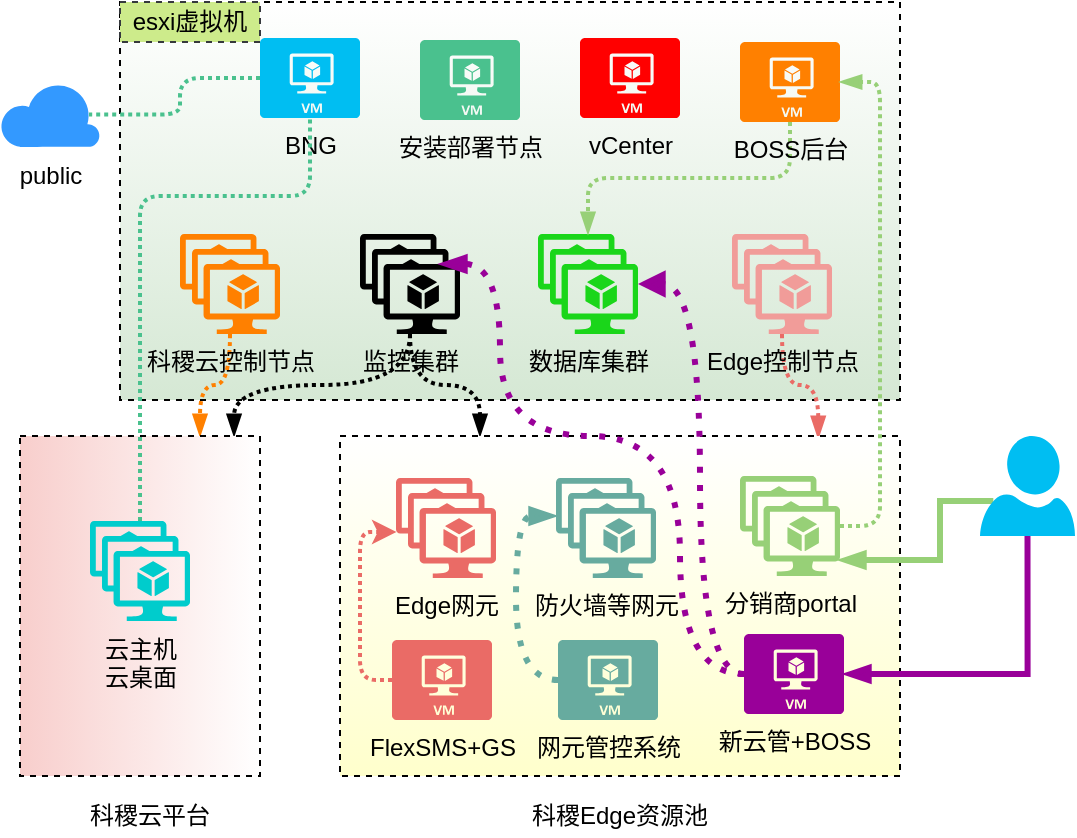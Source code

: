 <mxfile version="10.6.3" type="github"><diagram id="z_nlBFtRShbQoOx7OQ-i" name="ç¬¬ 1 é¡µ"><mxGraphModel dx="918" dy="615" grid="1" gridSize="10" guides="1" tooltips="1" connect="1" arrows="1" fold="1" page="1" pageScale="1" pageWidth="827" pageHeight="1169" math="0" shadow="0"><root><mxCell id="0"/><mxCell id="1" parent="0"/><mxCell id="91FPPpgovdsCpK5wSEzb-34" value="" style="rounded=0;whiteSpace=wrap;html=1;dashed=1;fillColor=#ffffff;gradientColor=#D5E8D4;" parent="1" vertex="1"><mxGeometry x="170" y="423" width="390" height="199" as="geometry"/></mxCell><mxCell id="91FPPpgovdsCpK5wSEzb-51" style="edgeStyle=orthogonalEdgeStyle;rounded=0;orthogonalLoop=1;jettySize=auto;html=1;exitX=0.5;exitY=1;exitDx=0;exitDy=0;exitPerimeter=0;entryX=0.75;entryY=0;entryDx=0;entryDy=0;dashed=1;dashPattern=1 1;endArrow=blockThin;endFill=1;strokeColor=#FF8000;strokeWidth=2;curved=1;" parent="1" source="91FPPpgovdsCpK5wSEzb-8" target="91FPPpgovdsCpK5wSEzb-39" edge="1"><mxGeometry relative="1" as="geometry"/></mxCell><mxCell id="91FPPpgovdsCpK5wSEzb-8" value="科稷云控制节点" style="shadow=0;dashed=0;html=1;strokeColor=none;labelPosition=center;verticalLabelPosition=bottom;verticalAlign=top;align=center;shape=mxgraph.mscae.cloud.vm_scale_set;fillColor=#FF8000;" parent="1" vertex="1"><mxGeometry x="200" y="539" width="50" height="50" as="geometry"/></mxCell><mxCell id="91FPPpgovdsCpK5wSEzb-53" style="edgeStyle=orthogonalEdgeStyle;rounded=0;orthogonalLoop=1;jettySize=auto;html=1;exitX=0.5;exitY=1;exitDx=0;exitDy=0;exitPerimeter=0;entryX=0.854;entryY=0.006;entryDx=0;entryDy=0;dashed=1;dashPattern=1 1;endArrow=blockThin;endFill=1;strokeColor=#EA6B66;strokeWidth=2;entryPerimeter=0;curved=1;" parent="1" source="91FPPpgovdsCpK5wSEzb-9" target="91FPPpgovdsCpK5wSEzb-41" edge="1"><mxGeometry relative="1" as="geometry"/></mxCell><mxCell id="91FPPpgovdsCpK5wSEzb-9" value="Edge控制节点" style="shadow=0;dashed=0;html=1;strokeColor=none;labelPosition=center;verticalLabelPosition=bottom;verticalAlign=top;align=center;shape=mxgraph.mscae.cloud.vm_scale_set;fillColor=#F19C99;" parent="1" vertex="1"><mxGeometry x="476" y="539" width="50" height="50" as="geometry"/></mxCell><mxCell id="91FPPpgovdsCpK5wSEzb-10" value="数据库集群" style="shadow=0;dashed=0;html=1;strokeColor=none;labelPosition=center;verticalLabelPosition=bottom;verticalAlign=top;align=center;shape=mxgraph.mscae.cloud.vm_scale_set;fillColor=#1AD61A;" parent="1" vertex="1"><mxGeometry x="379" y="539" width="50" height="50" as="geometry"/></mxCell><mxCell id="91FPPpgovdsCpK5wSEzb-50" style="edgeStyle=orthogonalEdgeStyle;rounded=1;orthogonalLoop=1;jettySize=auto;html=1;exitX=0;exitY=0.5;exitDx=0;exitDy=0;exitPerimeter=0;entryX=0.89;entryY=0.5;entryDx=0;entryDy=0;entryPerimeter=0;dashed=1;dashPattern=1 1;endArrow=none;endFill=0;strokeColor=#4AC18E;strokeWidth=2;" parent="1" source="91FPPpgovdsCpK5wSEzb-31" target="91FPPpgovdsCpK5wSEzb-47" edge="1"><mxGeometry relative="1" as="geometry"/></mxCell><mxCell id="91FPPpgovdsCpK5wSEzb-31" value="BNG" style="verticalLabelPosition=bottom;html=1;verticalAlign=top;align=center;strokeColor=none;fillColor=#00BEF2;shape=mxgraph.azure.virtual_machine;dashed=1;" parent="1" vertex="1"><mxGeometry x="240" y="441" width="50" height="40" as="geometry"/></mxCell><mxCell id="91FPPpgovdsCpK5wSEzb-32" value="安装部署节点" style="verticalLabelPosition=bottom;html=1;verticalAlign=top;align=center;strokeColor=none;fillColor=#4AC18E;shape=mxgraph.azure.virtual_machine;dashed=1;" parent="1" vertex="1"><mxGeometry x="320" y="442" width="50" height="40" as="geometry"/></mxCell><mxCell id="91FPPpgovdsCpK5wSEzb-52" style="edgeStyle=orthogonalEdgeStyle;rounded=1;orthogonalLoop=1;jettySize=auto;html=1;exitX=0.5;exitY=1;exitDx=0;exitDy=0;exitPerimeter=0;entryX=0.5;entryY=0;entryDx=0;entryDy=0;entryPerimeter=0;dashed=1;dashPattern=1 1;endArrow=blockThin;endFill=1;strokeColor=#97D077;strokeWidth=2;" parent="1" source="91FPPpgovdsCpK5wSEzb-33" target="91FPPpgovdsCpK5wSEzb-10" edge="1"><mxGeometry relative="1" as="geometry"/></mxCell><mxCell id="91FPPpgovdsCpK5wSEzb-33" value="BOSS后台" style="verticalLabelPosition=bottom;html=1;verticalAlign=top;align=center;strokeColor=none;fillColor=#FF8000;shape=mxgraph.azure.virtual_machine;dashed=1;" parent="1" vertex="1"><mxGeometry x="480" y="443" width="50" height="40" as="geometry"/></mxCell><mxCell id="91FPPpgovdsCpK5wSEzb-61" style="edgeStyle=orthogonalEdgeStyle;curved=1;rounded=0;orthogonalLoop=1;jettySize=auto;html=1;exitX=0.5;exitY=1;exitDx=0;exitDy=0;exitPerimeter=0;dashed=1;dashPattern=1 1;endArrow=blockThin;endFill=1;strokeColor=#000000;strokeWidth=2;entryX=0.25;entryY=0;entryDx=0;entryDy=0;" parent="1" source="91FPPpgovdsCpK5wSEzb-37" target="91FPPpgovdsCpK5wSEzb-41" edge="1"><mxGeometry relative="1" as="geometry"/></mxCell><mxCell id="91FPPpgovdsCpK5wSEzb-63" style="edgeStyle=orthogonalEdgeStyle;curved=1;rounded=0;orthogonalLoop=1;jettySize=auto;html=1;exitX=0.5;exitY=1;exitDx=0;exitDy=0;exitPerimeter=0;entryX=0.892;entryY=0;entryDx=0;entryDy=0;dashed=1;dashPattern=1 1;endArrow=blockThin;endFill=1;strokeColor=#000000;strokeWidth=2;entryPerimeter=0;" parent="1" source="91FPPpgovdsCpK5wSEzb-37" target="91FPPpgovdsCpK5wSEzb-39" edge="1"><mxGeometry relative="1" as="geometry"/></mxCell><mxCell id="91FPPpgovdsCpK5wSEzb-37" value="监控集群" style="shadow=0;dashed=0;html=1;strokeColor=none;labelPosition=center;verticalLabelPosition=bottom;verticalAlign=top;align=center;shape=mxgraph.mscae.cloud.vm_scale_set;fillColor=#000000;" parent="1" vertex="1"><mxGeometry x="290" y="539" width="50" height="50" as="geometry"/></mxCell><mxCell id="91FPPpgovdsCpK5wSEzb-38" value="esxi虚拟机" style="text;html=1;strokeColor=#36393d;fillColor=#cdeb8b;align=center;verticalAlign=middle;whiteSpace=wrap;rounded=0;dashed=1;" parent="1" vertex="1"><mxGeometry x="170" y="423" width="70" height="20" as="geometry"/></mxCell><mxCell id="91FPPpgovdsCpK5wSEzb-39" value="" style="rounded=0;whiteSpace=wrap;html=1;dashed=1;fillColor=#ffffff;gradientColor=#F8CECC;gradientDirection=west;" parent="1" vertex="1"><mxGeometry x="120" y="640" width="120" height="170" as="geometry"/></mxCell><mxCell id="91FPPpgovdsCpK5wSEzb-40" value="科稷云平台" style="text;html=1;strokeColor=none;fillColor=none;align=center;verticalAlign=middle;whiteSpace=wrap;rounded=0;dashed=1;" parent="1" vertex="1"><mxGeometry x="150" y="820" width="70" height="20" as="geometry"/></mxCell><mxCell id="91FPPpgovdsCpK5wSEzb-41" value="" style="rounded=0;whiteSpace=wrap;html=1;dashed=1;fillColor=#ffffff;gradientColor=#FFFFCC;" parent="1" vertex="1"><mxGeometry x="280" y="640" width="280" height="170" as="geometry"/></mxCell><mxCell id="91FPPpgovdsCpK5wSEzb-42" value="科稷Edge资源池" style="text;html=1;strokeColor=none;fillColor=none;align=center;verticalAlign=middle;whiteSpace=wrap;rounded=0;dashed=1;" parent="1" vertex="1"><mxGeometry x="360" y="820" width="120" height="20" as="geometry"/></mxCell><mxCell id="91FPPpgovdsCpK5wSEzb-49" style="edgeStyle=orthogonalEdgeStyle;orthogonalLoop=1;jettySize=auto;html=1;exitX=0.5;exitY=0;exitDx=0;exitDy=0;exitPerimeter=0;entryX=0.5;entryY=1;entryDx=0;entryDy=0;entryPerimeter=0;dashed=1;dashPattern=1 1;endArrow=none;endFill=0;strokeColor=#4AC18E;strokeWidth=2;rounded=1;" parent="1" source="91FPPpgovdsCpK5wSEzb-43" target="91FPPpgovdsCpK5wSEzb-31" edge="1"><mxGeometry relative="1" as="geometry"><Array as="points"><mxPoint x="180" y="520"/><mxPoint x="265" y="520"/></Array></mxGeometry></mxCell><mxCell id="91FPPpgovdsCpK5wSEzb-43" value="云主机&lt;br&gt;云桌面&lt;br&gt;" style="shadow=0;dashed=0;html=1;strokeColor=none;labelPosition=center;verticalLabelPosition=bottom;verticalAlign=top;align=center;shape=mxgraph.mscae.cloud.vm_scale_set;fillColor=#00CCCC;" parent="1" vertex="1"><mxGeometry x="155" y="682.5" width="50" height="50" as="geometry"/></mxCell><mxCell id="91FPPpgovdsCpK5wSEzb-47" value="public" style="verticalLabelPosition=bottom;html=1;verticalAlign=top;align=center;strokeColor=none;fillColor=#3399FF;shape=mxgraph.azure.cloud;dashed=1;" parent="1" vertex="1"><mxGeometry x="110" y="463" width="50" height="32.5" as="geometry"/></mxCell><mxCell id="91FPPpgovdsCpK5wSEzb-54" value="vCenter" style="verticalLabelPosition=bottom;html=1;verticalAlign=top;align=center;strokeColor=none;fillColor=#FF0000;shape=mxgraph.azure.virtual_machine;dashed=1;" parent="1" vertex="1"><mxGeometry x="400" y="441" width="50" height="40" as="geometry"/></mxCell><mxCell id="91FPPpgovdsCpK5wSEzb-57" style="edgeStyle=orthogonalEdgeStyle;rounded=1;orthogonalLoop=1;jettySize=auto;html=1;exitX=1;exitY=0.5;exitDx=0;exitDy=0;exitPerimeter=0;dashed=1;dashPattern=1 1;endArrow=blockThin;endFill=1;strokeColor=#97D077;strokeWidth=2;" parent="1" source="91FPPpgovdsCpK5wSEzb-56" edge="1"><mxGeometry relative="1" as="geometry"><Array as="points"><mxPoint x="550" y="685"/><mxPoint x="550" y="463"/></Array><mxPoint x="530" y="463" as="targetPoint"/></mxGeometry></mxCell><mxCell id="91FPPpgovdsCpK5wSEzb-56" value="分销商portal" style="shadow=0;dashed=0;html=1;strokeColor=none;labelPosition=center;verticalLabelPosition=bottom;verticalAlign=top;align=center;shape=mxgraph.mscae.cloud.vm_scale_set;fillColor=#97D077;" parent="1" vertex="1"><mxGeometry x="480" y="660" width="50" height="50" as="geometry"/></mxCell><mxCell id="91FPPpgovdsCpK5wSEzb-58" value="Edge网元" style="shadow=0;dashed=0;html=1;strokeColor=none;labelPosition=center;verticalLabelPosition=bottom;verticalAlign=top;align=center;shape=mxgraph.mscae.cloud.vm_scale_set;fillColor=#EA6B66;" parent="1" vertex="1"><mxGeometry x="308" y="661" width="50" height="50" as="geometry"/></mxCell><mxCell id="91FPPpgovdsCpK5wSEzb-59" value="防火墙等网元" style="shadow=0;dashed=0;html=1;strokeColor=none;labelPosition=center;verticalLabelPosition=bottom;verticalAlign=top;align=center;shape=mxgraph.mscae.cloud.vm_scale_set;fillColor=#67AB9F;" parent="1" vertex="1"><mxGeometry x="388" y="661" width="50" height="50" as="geometry"/></mxCell><mxCell id="ZJs1i0tXuxBTYSIXiURw-1" style="edgeStyle=orthogonalEdgeStyle;rounded=0;orthogonalLoop=1;jettySize=auto;html=1;exitX=0;exitY=0.5;exitDx=0;exitDy=0;exitPerimeter=0;entryX=1;entryY=0.5;entryDx=0;entryDy=0;entryPerimeter=0;endArrow=block;endFill=1;strokeWidth=3;dashed=1;dashPattern=1 2;strokeColor=#990099;curved=1;" edge="1" parent="1" source="91FPPpgovdsCpK5wSEzb-64" target="91FPPpgovdsCpK5wSEzb-10"><mxGeometry relative="1" as="geometry"><Array as="points"><mxPoint x="460" y="759"/><mxPoint x="460" y="564"/></Array></mxGeometry></mxCell><mxCell id="ZJs1i0tXuxBTYSIXiURw-7" style="edgeStyle=orthogonalEdgeStyle;rounded=1;orthogonalLoop=1;jettySize=auto;html=1;exitX=0;exitY=0.5;exitDx=0;exitDy=0;exitPerimeter=0;entryX=0.8;entryY=0.3;entryDx=0;entryDy=0;entryPerimeter=0;dashed=1;dashPattern=1 2;endArrow=blockThin;endFill=1;strokeColor=#990099;strokeWidth=3;curved=1;" edge="1" parent="1" source="91FPPpgovdsCpK5wSEzb-64" target="91FPPpgovdsCpK5wSEzb-37"><mxGeometry relative="1" as="geometry"><Array as="points"><mxPoint x="450" y="759"/><mxPoint x="450" y="640"/><mxPoint x="360" y="640"/><mxPoint x="360" y="554"/></Array></mxGeometry></mxCell><mxCell id="91FPPpgovdsCpK5wSEzb-64" value="新云管+BOSS" style="verticalLabelPosition=bottom;html=1;verticalAlign=top;align=center;strokeColor=none;fillColor=#990099;shape=mxgraph.azure.virtual_machine;dashed=1;" parent="1" vertex="1"><mxGeometry x="482" y="739" width="50" height="40" as="geometry"/></mxCell><mxCell id="91FPPpgovdsCpK5wSEzb-69" style="rounded=1;orthogonalLoop=1;jettySize=auto;html=1;exitX=0;exitY=0.5;exitDx=0;exitDy=0;exitPerimeter=0;entryX=0.005;entryY=0.54;entryDx=0;entryDy=0;entryPerimeter=0;endArrow=classic;endFill=1;strokeColor=#EA6B66;strokeWidth=2;dashed=1;dashPattern=1 1;edgeStyle=orthogonalEdgeStyle;" parent="1" source="91FPPpgovdsCpK5wSEzb-68" target="91FPPpgovdsCpK5wSEzb-58" edge="1"><mxGeometry relative="1" as="geometry"><Array as="points"><mxPoint x="290" y="762"/><mxPoint x="290" y="688"/></Array></mxGeometry></mxCell><mxCell id="91FPPpgovdsCpK5wSEzb-68" value="FlexSMS+GS" style="verticalLabelPosition=bottom;html=1;verticalAlign=top;align=center;strokeColor=none;fillColor=#EA6B66;shape=mxgraph.azure.virtual_machine;dashed=1;" parent="1" vertex="1"><mxGeometry x="306" y="742" width="50" height="40" as="geometry"/></mxCell><mxCell id="ZJs1i0tXuxBTYSIXiURw-5" style="edgeStyle=orthogonalEdgeStyle;curved=1;rounded=1;orthogonalLoop=1;jettySize=auto;html=1;exitX=0;exitY=0.5;exitDx=0;exitDy=0;exitPerimeter=0;entryX=0;entryY=0.38;entryDx=0;entryDy=0;entryPerimeter=0;dashed=1;dashPattern=1 2;endArrow=blockThin;endFill=1;strokeColor=#67AB9F;strokeWidth=3;" edge="1" parent="1" source="ZJs1i0tXuxBTYSIXiURw-4" target="91FPPpgovdsCpK5wSEzb-59"><mxGeometry relative="1" as="geometry"/></mxCell><mxCell id="ZJs1i0tXuxBTYSIXiURw-4" value="网元管控系统" style="verticalLabelPosition=bottom;html=1;verticalAlign=top;align=center;strokeColor=none;fillColor=#67AB9F;shape=mxgraph.azure.virtual_machine;dashed=1;" vertex="1" parent="1"><mxGeometry x="389" y="742" width="50" height="40" as="geometry"/></mxCell><mxCell id="ZJs1i0tXuxBTYSIXiURw-10" style="edgeStyle=orthogonalEdgeStyle;rounded=0;orthogonalLoop=1;jettySize=auto;html=1;exitX=0.5;exitY=1;exitDx=0;exitDy=0;exitPerimeter=0;entryX=1;entryY=0.5;entryDx=0;entryDy=0;entryPerimeter=0;endArrow=blockThin;endFill=1;strokeColor=#990099;strokeWidth=3;" edge="1" parent="1" source="ZJs1i0tXuxBTYSIXiURw-9" target="91FPPpgovdsCpK5wSEzb-64"><mxGeometry relative="1" as="geometry"/></mxCell><mxCell id="ZJs1i0tXuxBTYSIXiURw-11" style="edgeStyle=orthogonalEdgeStyle;rounded=0;orthogonalLoop=1;jettySize=auto;html=1;exitX=0.14;exitY=0.65;exitDx=0;exitDy=0;exitPerimeter=0;entryX=0.99;entryY=0.84;entryDx=0;entryDy=0;entryPerimeter=0;endArrow=blockThin;endFill=1;strokeColor=#97D077;strokeWidth=3;" edge="1" parent="1" source="ZJs1i0tXuxBTYSIXiURw-9" target="91FPPpgovdsCpK5wSEzb-56"><mxGeometry relative="1" as="geometry"><Array as="points"><mxPoint x="580" y="673"/><mxPoint x="580" y="702"/></Array></mxGeometry></mxCell><mxCell id="ZJs1i0tXuxBTYSIXiURw-9" value="" style="verticalLabelPosition=bottom;html=1;verticalAlign=top;align=center;strokeColor=none;fillColor=#00BEF2;shape=mxgraph.azure.user;" vertex="1" parent="1"><mxGeometry x="600" y="640" width="47.5" height="50" as="geometry"/></mxCell></root></mxGraphModel></diagram></mxfile>